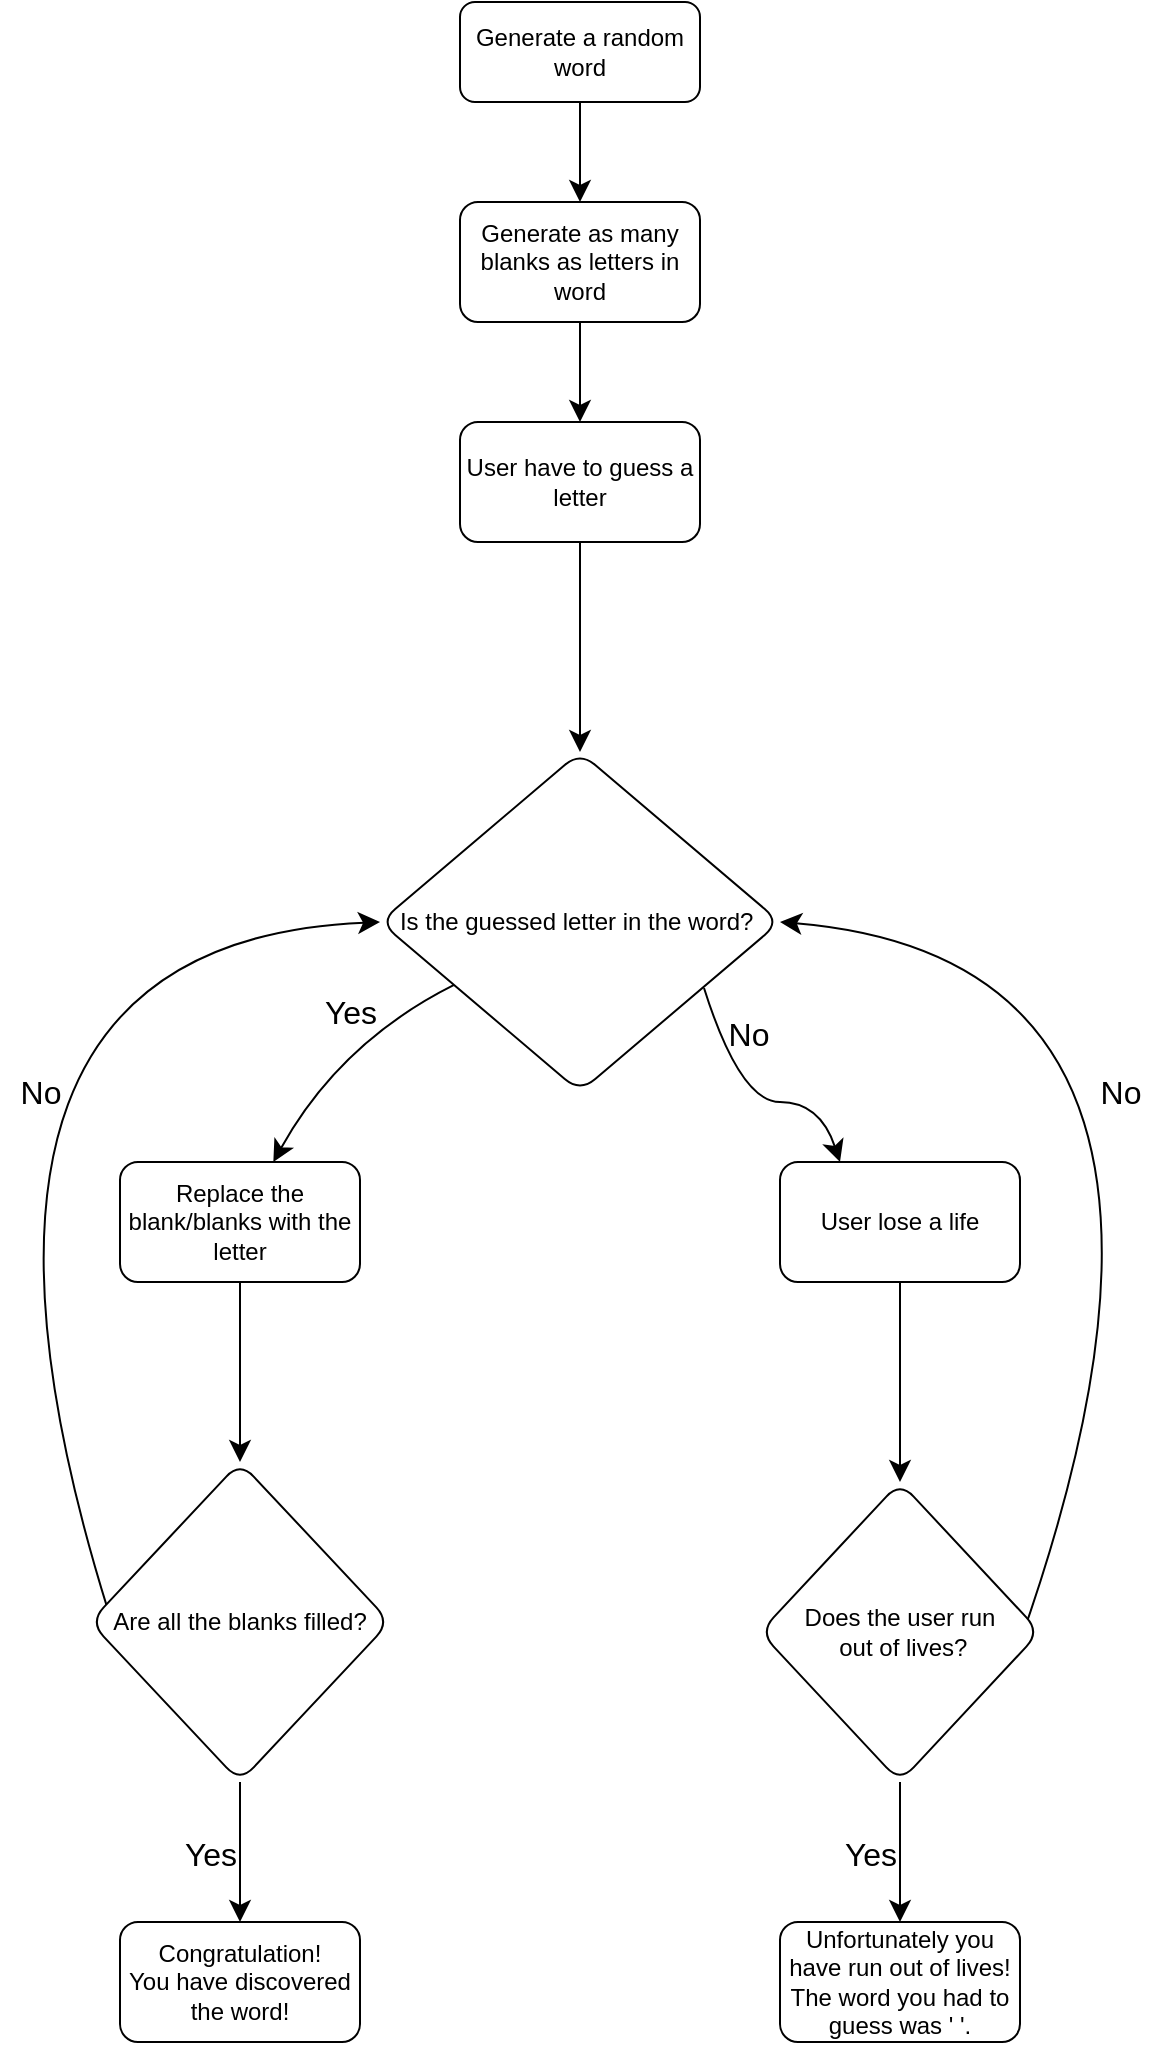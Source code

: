 <mxfile version="23.1.6" type="github">
  <diagram id="C5RBs43oDa-KdzZeNtuy" name="Page-1">
    <mxGraphModel dx="990" dy="502" grid="1" gridSize="10" guides="1" tooltips="1" connect="1" arrows="1" fold="1" page="1" pageScale="1" pageWidth="827" pageHeight="1169" math="0" shadow="0">
      <root>
        <mxCell id="WIyWlLk6GJQsqaUBKTNV-0" />
        <mxCell id="WIyWlLk6GJQsqaUBKTNV-1" parent="WIyWlLk6GJQsqaUBKTNV-0" />
        <mxCell id="s6uV9QeXuFk3Kz8Zfo_D-6" value="" style="edgeStyle=none;curved=1;rounded=0;orthogonalLoop=1;jettySize=auto;html=1;fontSize=12;startSize=8;endSize=8;" edge="1" parent="WIyWlLk6GJQsqaUBKTNV-1" source="WIyWlLk6GJQsqaUBKTNV-3" target="s6uV9QeXuFk3Kz8Zfo_D-5">
          <mxGeometry relative="1" as="geometry" />
        </mxCell>
        <mxCell id="WIyWlLk6GJQsqaUBKTNV-3" value="Generate a random word" style="rounded=1;whiteSpace=wrap;html=1;fontSize=12;glass=0;strokeWidth=1;shadow=0;" parent="WIyWlLk6GJQsqaUBKTNV-1" vertex="1">
          <mxGeometry x="330" y="40" width="120" height="50" as="geometry" />
        </mxCell>
        <mxCell id="s6uV9QeXuFk3Kz8Zfo_D-8" style="edgeStyle=none;curved=1;rounded=0;orthogonalLoop=1;jettySize=auto;html=1;fontSize=12;startSize=8;endSize=8;" edge="1" parent="WIyWlLk6GJQsqaUBKTNV-1" source="s6uV9QeXuFk3Kz8Zfo_D-5" target="s6uV9QeXuFk3Kz8Zfo_D-7">
          <mxGeometry relative="1" as="geometry" />
        </mxCell>
        <mxCell id="s6uV9QeXuFk3Kz8Zfo_D-5" value="Generate as many blanks as letters in word" style="whiteSpace=wrap;html=1;rounded=1;glass=0;strokeWidth=1;shadow=0;" vertex="1" parent="WIyWlLk6GJQsqaUBKTNV-1">
          <mxGeometry x="330" y="140" width="120" height="60" as="geometry" />
        </mxCell>
        <mxCell id="s6uV9QeXuFk3Kz8Zfo_D-11" value="" style="edgeStyle=none;curved=1;rounded=0;orthogonalLoop=1;jettySize=auto;html=1;fontSize=12;startSize=8;endSize=8;" edge="1" parent="WIyWlLk6GJQsqaUBKTNV-1" source="s6uV9QeXuFk3Kz8Zfo_D-7" target="s6uV9QeXuFk3Kz8Zfo_D-10">
          <mxGeometry relative="1" as="geometry" />
        </mxCell>
        <mxCell id="s6uV9QeXuFk3Kz8Zfo_D-7" value="User have to guess a letter" style="whiteSpace=wrap;html=1;rounded=1;glass=0;strokeWidth=1;shadow=0;" vertex="1" parent="WIyWlLk6GJQsqaUBKTNV-1">
          <mxGeometry x="330" y="250" width="120" height="60" as="geometry" />
        </mxCell>
        <mxCell id="s6uV9QeXuFk3Kz8Zfo_D-13" value="" style="edgeStyle=none;curved=1;rounded=0;orthogonalLoop=1;jettySize=auto;html=1;fontSize=12;startSize=8;endSize=8;" edge="1" parent="WIyWlLk6GJQsqaUBKTNV-1" source="s6uV9QeXuFk3Kz8Zfo_D-10" target="s6uV9QeXuFk3Kz8Zfo_D-12">
          <mxGeometry relative="1" as="geometry">
            <Array as="points">
              <mxPoint x="270" y="560" />
            </Array>
          </mxGeometry>
        </mxCell>
        <mxCell id="s6uV9QeXuFk3Kz8Zfo_D-19" value="" style="edgeStyle=none;curved=1;rounded=0;orthogonalLoop=1;jettySize=auto;html=1;fontSize=12;startSize=8;endSize=8;entryX=0.25;entryY=0;entryDx=0;entryDy=0;exitX=0.81;exitY=0.694;exitDx=0;exitDy=0;exitPerimeter=0;" edge="1" parent="WIyWlLk6GJQsqaUBKTNV-1" source="s6uV9QeXuFk3Kz8Zfo_D-10" target="s6uV9QeXuFk3Kz8Zfo_D-18">
          <mxGeometry relative="1" as="geometry">
            <Array as="points">
              <mxPoint x="470" y="590" />
              <mxPoint x="510" y="590" />
            </Array>
          </mxGeometry>
        </mxCell>
        <mxCell id="s6uV9QeXuFk3Kz8Zfo_D-10" value="Is the guessed letter in the word?&amp;nbsp;" style="rhombus;whiteSpace=wrap;html=1;rounded=1;glass=0;strokeWidth=1;shadow=0;" vertex="1" parent="WIyWlLk6GJQsqaUBKTNV-1">
          <mxGeometry x="290" y="415" width="200" height="170" as="geometry" />
        </mxCell>
        <mxCell id="s6uV9QeXuFk3Kz8Zfo_D-22" value="" style="edgeStyle=none;curved=1;rounded=0;orthogonalLoop=1;jettySize=auto;html=1;fontSize=12;startSize=8;endSize=8;" edge="1" parent="WIyWlLk6GJQsqaUBKTNV-1" source="s6uV9QeXuFk3Kz8Zfo_D-12" target="s6uV9QeXuFk3Kz8Zfo_D-21">
          <mxGeometry relative="1" as="geometry" />
        </mxCell>
        <mxCell id="s6uV9QeXuFk3Kz8Zfo_D-12" value="Replace the blank/blanks with the letter" style="whiteSpace=wrap;html=1;rounded=1;glass=0;strokeWidth=1;shadow=0;" vertex="1" parent="WIyWlLk6GJQsqaUBKTNV-1">
          <mxGeometry x="160" y="620" width="120" height="60" as="geometry" />
        </mxCell>
        <mxCell id="s6uV9QeXuFk3Kz8Zfo_D-14" value="Yes" style="text;html=1;align=center;verticalAlign=middle;resizable=0;points=[];autosize=1;strokeColor=none;fillColor=none;fontSize=16;" vertex="1" parent="WIyWlLk6GJQsqaUBKTNV-1">
          <mxGeometry x="250" y="530" width="50" height="30" as="geometry" />
        </mxCell>
        <mxCell id="s6uV9QeXuFk3Kz8Zfo_D-24" value="" style="edgeStyle=none;curved=1;rounded=0;orthogonalLoop=1;jettySize=auto;html=1;fontSize=12;startSize=8;endSize=8;" edge="1" parent="WIyWlLk6GJQsqaUBKTNV-1" source="s6uV9QeXuFk3Kz8Zfo_D-18" target="s6uV9QeXuFk3Kz8Zfo_D-23">
          <mxGeometry relative="1" as="geometry" />
        </mxCell>
        <mxCell id="s6uV9QeXuFk3Kz8Zfo_D-18" value="User lose a life" style="whiteSpace=wrap;html=1;rounded=1;glass=0;strokeWidth=1;shadow=0;" vertex="1" parent="WIyWlLk6GJQsqaUBKTNV-1">
          <mxGeometry x="490" y="620" width="120" height="60" as="geometry" />
        </mxCell>
        <mxCell id="s6uV9QeXuFk3Kz8Zfo_D-20" value="No" style="text;html=1;align=center;verticalAlign=middle;resizable=0;points=[];autosize=1;strokeColor=none;fillColor=none;fontSize=16;" vertex="1" parent="WIyWlLk6GJQsqaUBKTNV-1">
          <mxGeometry x="454" y="541" width="40" height="30" as="geometry" />
        </mxCell>
        <mxCell id="s6uV9QeXuFk3Kz8Zfo_D-27" style="edgeStyle=none;curved=1;rounded=0;orthogonalLoop=1;jettySize=auto;html=1;entryX=0;entryY=0.5;entryDx=0;entryDy=0;fontSize=12;startSize=8;endSize=8;exitX=0.06;exitY=0.463;exitDx=0;exitDy=0;exitPerimeter=0;" edge="1" parent="WIyWlLk6GJQsqaUBKTNV-1" source="s6uV9QeXuFk3Kz8Zfo_D-21" target="s6uV9QeXuFk3Kz8Zfo_D-10">
          <mxGeometry relative="1" as="geometry">
            <mxPoint x="150" y="850" as="sourcePoint" />
            <Array as="points">
              <mxPoint x="50" y="510" />
            </Array>
          </mxGeometry>
        </mxCell>
        <mxCell id="s6uV9QeXuFk3Kz8Zfo_D-31" value="" style="edgeStyle=none;curved=1;rounded=0;orthogonalLoop=1;jettySize=auto;html=1;fontSize=12;startSize=8;endSize=8;" edge="1" parent="WIyWlLk6GJQsqaUBKTNV-1" source="s6uV9QeXuFk3Kz8Zfo_D-21" target="s6uV9QeXuFk3Kz8Zfo_D-30">
          <mxGeometry relative="1" as="geometry" />
        </mxCell>
        <mxCell id="s6uV9QeXuFk3Kz8Zfo_D-21" value="Are all the blanks filled?" style="rhombus;whiteSpace=wrap;html=1;rounded=1;glass=0;strokeWidth=1;shadow=0;" vertex="1" parent="WIyWlLk6GJQsqaUBKTNV-1">
          <mxGeometry x="145" y="770" width="150" height="160" as="geometry" />
        </mxCell>
        <mxCell id="s6uV9QeXuFk3Kz8Zfo_D-25" style="edgeStyle=none;curved=1;rounded=0;orthogonalLoop=1;jettySize=auto;html=1;entryX=1;entryY=0.5;entryDx=0;entryDy=0;fontSize=12;startSize=8;endSize=8;" edge="1" parent="WIyWlLk6GJQsqaUBKTNV-1" target="s6uV9QeXuFk3Kz8Zfo_D-10">
          <mxGeometry relative="1" as="geometry">
            <mxPoint x="610" y="860" as="sourcePoint" />
            <Array as="points">
              <mxPoint x="730" y="520" />
            </Array>
          </mxGeometry>
        </mxCell>
        <mxCell id="s6uV9QeXuFk3Kz8Zfo_D-34" value="" style="edgeStyle=none;curved=1;rounded=0;orthogonalLoop=1;jettySize=auto;html=1;fontSize=12;startSize=8;endSize=8;" edge="1" parent="WIyWlLk6GJQsqaUBKTNV-1" source="s6uV9QeXuFk3Kz8Zfo_D-23" target="s6uV9QeXuFk3Kz8Zfo_D-33">
          <mxGeometry relative="1" as="geometry" />
        </mxCell>
        <mxCell id="s6uV9QeXuFk3Kz8Zfo_D-23" value="Does the user run&lt;br&gt;&amp;nbsp;out of lives?" style="rhombus;whiteSpace=wrap;html=1;rounded=1;glass=0;strokeWidth=1;shadow=0;" vertex="1" parent="WIyWlLk6GJQsqaUBKTNV-1">
          <mxGeometry x="480" y="780" width="140" height="150" as="geometry" />
        </mxCell>
        <mxCell id="s6uV9QeXuFk3Kz8Zfo_D-26" value="No" style="text;html=1;align=center;verticalAlign=middle;resizable=0;points=[];autosize=1;strokeColor=none;fillColor=none;fontSize=16;" vertex="1" parent="WIyWlLk6GJQsqaUBKTNV-1">
          <mxGeometry x="640" y="570" width="40" height="30" as="geometry" />
        </mxCell>
        <mxCell id="s6uV9QeXuFk3Kz8Zfo_D-28" value="No" style="text;html=1;align=center;verticalAlign=middle;resizable=0;points=[];autosize=1;strokeColor=none;fillColor=none;fontSize=16;" vertex="1" parent="WIyWlLk6GJQsqaUBKTNV-1">
          <mxGeometry x="100" y="570" width="40" height="30" as="geometry" />
        </mxCell>
        <mxCell id="s6uV9QeXuFk3Kz8Zfo_D-30" value="Congratulation!&lt;br&gt;You have discovered the word!" style="whiteSpace=wrap;html=1;rounded=1;glass=0;strokeWidth=1;shadow=0;" vertex="1" parent="WIyWlLk6GJQsqaUBKTNV-1">
          <mxGeometry x="160" y="1000" width="120" height="60" as="geometry" />
        </mxCell>
        <mxCell id="s6uV9QeXuFk3Kz8Zfo_D-33" value="Unfortunately you have run out of lives!&lt;br&gt;The word you had to guess was &#39; &#39;." style="whiteSpace=wrap;html=1;rounded=1;glass=0;strokeWidth=1;shadow=0;" vertex="1" parent="WIyWlLk6GJQsqaUBKTNV-1">
          <mxGeometry x="490" y="1000" width="120" height="60" as="geometry" />
        </mxCell>
        <mxCell id="s6uV9QeXuFk3Kz8Zfo_D-35" value="Yes" style="text;html=1;align=center;verticalAlign=middle;resizable=0;points=[];autosize=1;strokeColor=none;fillColor=none;fontSize=16;" vertex="1" parent="WIyWlLk6GJQsqaUBKTNV-1">
          <mxGeometry x="180" y="951" width="50" height="30" as="geometry" />
        </mxCell>
        <mxCell id="s6uV9QeXuFk3Kz8Zfo_D-36" value="Yes" style="text;html=1;align=center;verticalAlign=middle;resizable=0;points=[];autosize=1;strokeColor=none;fillColor=none;fontSize=16;" vertex="1" parent="WIyWlLk6GJQsqaUBKTNV-1">
          <mxGeometry x="510" y="951" width="50" height="30" as="geometry" />
        </mxCell>
      </root>
    </mxGraphModel>
  </diagram>
</mxfile>
